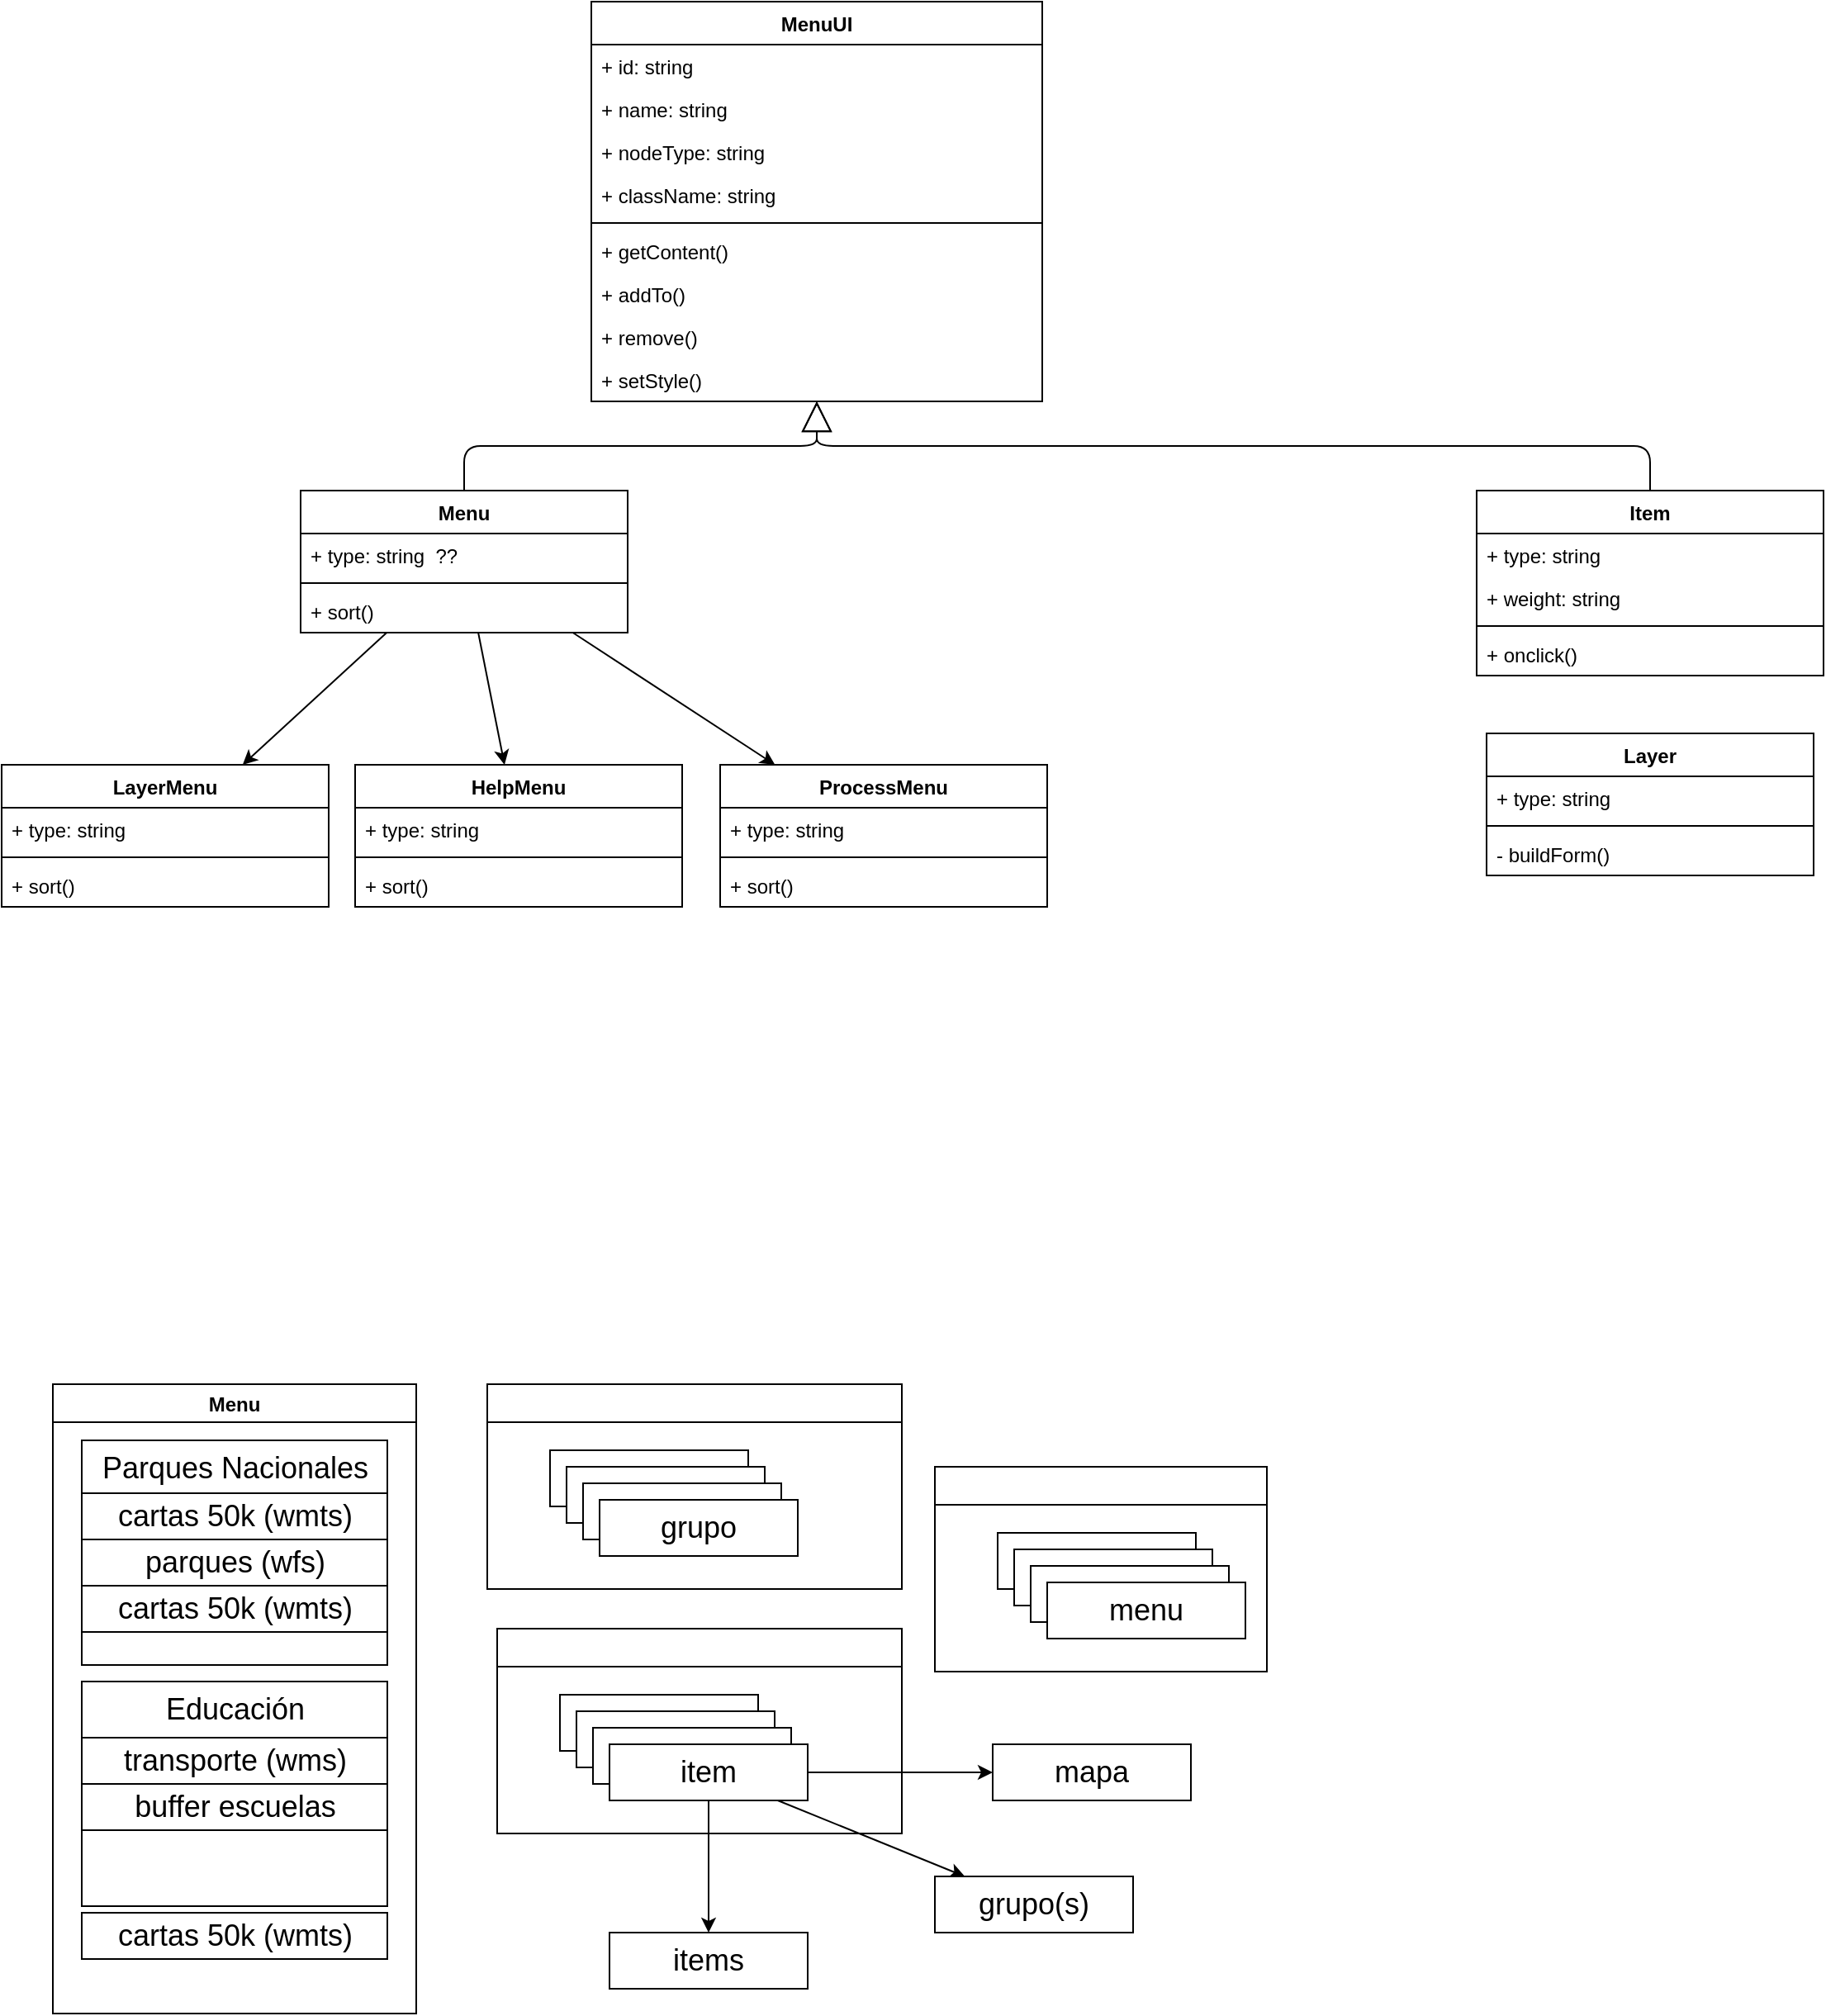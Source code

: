 <mxfile>
    <diagram id="CWb_n4CAjd2z9gFYFfTj" name="Class">
        <mxGraphModel dx="1367" dy="787" grid="0" gridSize="10" guides="1" tooltips="1" connect="1" arrows="1" fold="1" page="1" pageScale="1" pageWidth="1169" pageHeight="827" math="0" shadow="0">
            <root>
                <mxCell id="0"/>
                <mxCell id="1" parent="0"/>
                <mxCell id="zH9yEyfcCZAy-cP3OPAp-57" value="Item" style="swimlane;fontStyle=1;align=center;verticalAlign=top;childLayout=stackLayout;horizontal=1;startSize=26;horizontalStack=0;resizeParent=1;resizeParentMax=0;resizeLast=0;collapsible=1;marginBottom=0;" parent="1" vertex="1">
                    <mxGeometry x="902" y="313" width="210" height="112" as="geometry">
                        <mxRectangle x="655" y="465" width="80" height="26" as="alternateBounds"/>
                    </mxGeometry>
                </mxCell>
                <mxCell id="12" value="+ type: string" style="text;strokeColor=none;fillColor=none;align=left;verticalAlign=top;spacingLeft=4;spacingRight=4;overflow=hidden;rotatable=0;points=[[0,0.5],[1,0.5]];portConstraint=eastwest;" parent="zH9yEyfcCZAy-cP3OPAp-57" vertex="1">
                    <mxGeometry y="26" width="210" height="26" as="geometry"/>
                </mxCell>
                <mxCell id="15" value="+ weight: string" style="text;strokeColor=none;fillColor=none;align=left;verticalAlign=top;spacingLeft=4;spacingRight=4;overflow=hidden;rotatable=0;points=[[0,0.5],[1,0.5]];portConstraint=eastwest;" parent="zH9yEyfcCZAy-cP3OPAp-57" vertex="1">
                    <mxGeometry y="52" width="210" height="26" as="geometry"/>
                </mxCell>
                <mxCell id="zH9yEyfcCZAy-cP3OPAp-59" value="" style="line;strokeWidth=1;fillColor=none;align=left;verticalAlign=middle;spacingTop=-1;spacingLeft=3;spacingRight=3;rotatable=0;labelPosition=right;points=[];portConstraint=eastwest;strokeColor=inherit;" parent="zH9yEyfcCZAy-cP3OPAp-57" vertex="1">
                    <mxGeometry y="78" width="210" height="8" as="geometry"/>
                </mxCell>
                <mxCell id="zH9yEyfcCZAy-cP3OPAp-83" value="+ onclick()" style="text;strokeColor=none;fillColor=none;align=left;verticalAlign=top;spacingLeft=4;spacingRight=4;overflow=hidden;rotatable=0;points=[[0,0.5],[1,0.5]];portConstraint=eastwest;" parent="zH9yEyfcCZAy-cP3OPAp-57" vertex="1">
                    <mxGeometry y="86" width="210" height="26" as="geometry"/>
                </mxCell>
                <mxCell id="31" value="" style="edgeStyle=none;html=1;" parent="1" source="SXHfhw6Z6Lz09nfbXiYT-1" target="22" edge="1">
                    <mxGeometry relative="1" as="geometry">
                        <mxPoint x="25.998" y="463.752" as="targetPoint"/>
                    </mxGeometry>
                </mxCell>
                <mxCell id="32" value="" style="edgeStyle=none;html=1;" parent="1" source="SXHfhw6Z6Lz09nfbXiYT-1" target="26" edge="1">
                    <mxGeometry relative="1" as="geometry"/>
                </mxCell>
                <mxCell id="42" value="" style="edgeStyle=none;html=1;" parent="1" source="SXHfhw6Z6Lz09nfbXiYT-1" target="37" edge="1">
                    <mxGeometry relative="1" as="geometry"/>
                </mxCell>
                <mxCell id="SXHfhw6Z6Lz09nfbXiYT-1" value="Menu" style="swimlane;fontStyle=1;align=center;verticalAlign=top;childLayout=stackLayout;horizontal=1;startSize=26;horizontalStack=0;resizeParent=1;resizeParentMax=0;resizeLast=0;collapsible=1;marginBottom=0;" parent="1" vertex="1">
                    <mxGeometry x="190" y="313" width="198" height="86" as="geometry"/>
                </mxCell>
                <mxCell id="SXHfhw6Z6Lz09nfbXiYT-2" value="+ type: string  ??" style="text;strokeColor=none;fillColor=none;align=left;verticalAlign=top;spacingLeft=4;spacingRight=4;overflow=hidden;rotatable=0;points=[[0,0.5],[1,0.5]];portConstraint=eastwest;" parent="SXHfhw6Z6Lz09nfbXiYT-1" vertex="1">
                    <mxGeometry y="26" width="198" height="26" as="geometry"/>
                </mxCell>
                <mxCell id="SXHfhw6Z6Lz09nfbXiYT-3" value="" style="line;strokeWidth=1;fillColor=none;align=left;verticalAlign=middle;spacingTop=-1;spacingLeft=3;spacingRight=3;rotatable=0;labelPosition=right;points=[];portConstraint=eastwest;strokeColor=inherit;" parent="SXHfhw6Z6Lz09nfbXiYT-1" vertex="1">
                    <mxGeometry y="52" width="198" height="8" as="geometry"/>
                </mxCell>
                <mxCell id="30" value="+ sort()" style="text;strokeColor=none;fillColor=none;align=left;verticalAlign=top;spacingLeft=4;spacingRight=4;overflow=hidden;rotatable=0;points=[[0,0.5],[1,0.5]];portConstraint=eastwest;" parent="SXHfhw6Z6Lz09nfbXiYT-1" vertex="1">
                    <mxGeometry y="60" width="198" height="26" as="geometry"/>
                </mxCell>
                <mxCell id="JLlEWdNOFg77TvU8GrVB-5" value="" style="endArrow=block;endFill=0;html=1;edgeStyle=orthogonalEdgeStyle;align=left;verticalAlign=top;exitX=0.5;exitY=0;exitDx=0;exitDy=0;endSize=16;" parent="1" source="SXHfhw6Z6Lz09nfbXiYT-1" target="zH9yEyfcCZAy-cP3OPAp-73" edge="1">
                    <mxGeometry x="-0.853" y="-20" relative="1" as="geometry">
                        <mxPoint x="388" y="423" as="sourcePoint"/>
                        <mxPoint x="454" y="427" as="targetPoint"/>
                        <mxPoint as="offset"/>
                    </mxGeometry>
                </mxCell>
                <mxCell id="JLlEWdNOFg77TvU8GrVB-10" value="" style="endArrow=block;endFill=0;html=1;edgeStyle=orthogonalEdgeStyle;align=left;verticalAlign=top;exitX=0.5;exitY=0;exitDx=0;exitDy=0;endSize=16;" parent="1" source="zH9yEyfcCZAy-cP3OPAp-57" target="zH9yEyfcCZAy-cP3OPAp-73" edge="1">
                    <mxGeometry x="-0.83" relative="1" as="geometry">
                        <mxPoint x="644" y="441" as="sourcePoint"/>
                        <mxPoint x="804" y="441" as="targetPoint"/>
                        <mxPoint as="offset"/>
                    </mxGeometry>
                </mxCell>
                <mxCell id="zH9yEyfcCZAy-cP3OPAp-73" value="MenuUI" style="swimlane;fontStyle=1;align=center;verticalAlign=top;childLayout=stackLayout;horizontal=1;startSize=26;horizontalStack=0;resizeParent=1;resizeParentMax=0;resizeLast=0;collapsible=1;marginBottom=0;shadow=0;" parent="1" vertex="1">
                    <mxGeometry x="366" y="17" width="273" height="242" as="geometry"/>
                </mxCell>
                <mxCell id="GDd7rEjxKUPIOiGlK0JA-3" value="+ id: string" style="text;strokeColor=none;fillColor=none;align=left;verticalAlign=top;spacingLeft=4;spacingRight=4;overflow=hidden;rotatable=0;points=[[0,0.5],[1,0.5]];portConstraint=eastwest;" parent="zH9yEyfcCZAy-cP3OPAp-73" vertex="1">
                    <mxGeometry y="26" width="273" height="26" as="geometry"/>
                </mxCell>
                <mxCell id="GDd7rEjxKUPIOiGlK0JA-2" value="+ name: string" style="text;strokeColor=none;fillColor=none;align=left;verticalAlign=top;spacingLeft=4;spacingRight=4;overflow=hidden;rotatable=0;points=[[0,0.5],[1,0.5]];portConstraint=eastwest;" parent="zH9yEyfcCZAy-cP3OPAp-73" vertex="1">
                    <mxGeometry y="52" width="273" height="26" as="geometry"/>
                </mxCell>
                <mxCell id="wN1pKUqFxLURX6OhlAxr-1" value="+ nodeType: string" style="text;strokeColor=none;fillColor=none;align=left;verticalAlign=top;spacingLeft=4;spacingRight=4;overflow=hidden;rotatable=0;points=[[0,0.5],[1,0.5]];portConstraint=eastwest;" parent="zH9yEyfcCZAy-cP3OPAp-73" vertex="1">
                    <mxGeometry y="78" width="273" height="26" as="geometry"/>
                </mxCell>
                <mxCell id="44" value="+ className: string" style="text;strokeColor=none;fillColor=none;align=left;verticalAlign=top;spacingLeft=4;spacingRight=4;overflow=hidden;rotatable=0;points=[[0,0.5],[1,0.5]];portConstraint=eastwest;" parent="zH9yEyfcCZAy-cP3OPAp-73" vertex="1">
                    <mxGeometry y="104" width="273" height="26" as="geometry"/>
                </mxCell>
                <mxCell id="zH9yEyfcCZAy-cP3OPAp-75" value="" style="line;strokeWidth=1;fillColor=none;align=left;verticalAlign=middle;spacingTop=-1;spacingLeft=3;spacingRight=3;rotatable=0;labelPosition=right;points=[];portConstraint=eastwest;strokeColor=inherit;" parent="zH9yEyfcCZAy-cP3OPAp-73" vertex="1">
                    <mxGeometry y="130" width="273" height="8" as="geometry"/>
                </mxCell>
                <mxCell id="43" value="+ getContent()" style="text;strokeColor=none;fillColor=none;align=left;verticalAlign=top;spacingLeft=4;spacingRight=4;overflow=hidden;rotatable=0;points=[[0,0.5],[1,0.5]];portConstraint=eastwest;" parent="zH9yEyfcCZAy-cP3OPAp-73" vertex="1">
                    <mxGeometry y="138" width="273" height="26" as="geometry"/>
                </mxCell>
                <mxCell id="GuAcYDnVSEdRQ6eYFPWp-65" value="+ addTo()" style="text;strokeColor=none;fillColor=none;align=left;verticalAlign=top;spacingLeft=4;spacingRight=4;overflow=hidden;rotatable=0;points=[[0,0.5],[1,0.5]];portConstraint=eastwest;" parent="zH9yEyfcCZAy-cP3OPAp-73" vertex="1">
                    <mxGeometry y="164" width="273" height="26" as="geometry"/>
                </mxCell>
                <mxCell id="GuAcYDnVSEdRQ6eYFPWp-66" value="+ remove()" style="text;strokeColor=none;fillColor=none;align=left;verticalAlign=top;spacingLeft=4;spacingRight=4;overflow=hidden;rotatable=0;points=[[0,0.5],[1,0.5]];portConstraint=eastwest;" parent="zH9yEyfcCZAy-cP3OPAp-73" vertex="1">
                    <mxGeometry y="190" width="273" height="26" as="geometry"/>
                </mxCell>
                <mxCell id="zH9yEyfcCZAy-cP3OPAp-80" value="+ setStyle()" style="text;strokeColor=none;fillColor=none;align=left;verticalAlign=top;spacingLeft=4;spacingRight=4;overflow=hidden;rotatable=0;points=[[0,0.5],[1,0.5]];portConstraint=eastwest;" parent="zH9yEyfcCZAy-cP3OPAp-73" vertex="1">
                    <mxGeometry y="216" width="273" height="26" as="geometry"/>
                </mxCell>
                <mxCell id="GuAcYDnVSEdRQ6eYFPWp-32" value="Menu" style="swimlane;" parent="1" vertex="1">
                    <mxGeometry x="40" y="854" width="220" height="381" as="geometry"/>
                </mxCell>
                <mxCell id="GuAcYDnVSEdRQ6eYFPWp-33" value="" style="edgeStyle=none;html=1;" parent="GuAcYDnVSEdRQ6eYFPWp-32" edge="1">
                    <mxGeometry relative="1" as="geometry">
                        <mxPoint x="100" y="71" as="sourcePoint"/>
                    </mxGeometry>
                </mxCell>
                <mxCell id="GuAcYDnVSEdRQ6eYFPWp-34" value="Parques Nacionales" style="rounded=0;whiteSpace=wrap;html=1;fontSize=18;verticalAlign=top;" parent="GuAcYDnVSEdRQ6eYFPWp-32" vertex="1">
                    <mxGeometry x="17.5" y="34" width="185" height="136" as="geometry"/>
                </mxCell>
                <mxCell id="GuAcYDnVSEdRQ6eYFPWp-35" value="parques (wfs)" style="rounded=0;whiteSpace=wrap;html=1;fontSize=18;" parent="GuAcYDnVSEdRQ6eYFPWp-32" vertex="1">
                    <mxGeometry x="17.5" y="94" width="185" height="28" as="geometry"/>
                </mxCell>
                <mxCell id="GuAcYDnVSEdRQ6eYFPWp-36" value="Educación" style="rounded=0;whiteSpace=wrap;html=1;fontSize=18;verticalAlign=top;" parent="GuAcYDnVSEdRQ6eYFPWp-32" vertex="1">
                    <mxGeometry x="17.5" y="180" width="185" height="136" as="geometry"/>
                </mxCell>
                <mxCell id="GuAcYDnVSEdRQ6eYFPWp-37" value="cartas 50k (wmts)" style="rounded=0;whiteSpace=wrap;html=1;fontSize=18;" parent="GuAcYDnVSEdRQ6eYFPWp-32" vertex="1">
                    <mxGeometry x="17.5" y="66" width="185" height="28" as="geometry"/>
                </mxCell>
                <mxCell id="GuAcYDnVSEdRQ6eYFPWp-38" value="transporte (wms)" style="rounded=0;whiteSpace=wrap;html=1;fontSize=18;" parent="GuAcYDnVSEdRQ6eYFPWp-32" vertex="1">
                    <mxGeometry x="17.5" y="214" width="185" height="28" as="geometry"/>
                </mxCell>
                <mxCell id="GuAcYDnVSEdRQ6eYFPWp-39" value="buffer escuelas" style="rounded=0;whiteSpace=wrap;html=1;fontSize=18;" parent="GuAcYDnVSEdRQ6eYFPWp-32" vertex="1">
                    <mxGeometry x="17.5" y="242" width="185" height="28" as="geometry"/>
                </mxCell>
                <mxCell id="GuAcYDnVSEdRQ6eYFPWp-40" value="cartas 50k (wmts)" style="rounded=0;whiteSpace=wrap;html=1;fontSize=18;" parent="GuAcYDnVSEdRQ6eYFPWp-32" vertex="1">
                    <mxGeometry x="17.5" y="122" width="185" height="28" as="geometry"/>
                </mxCell>
                <mxCell id="GuAcYDnVSEdRQ6eYFPWp-41" value="cartas 50k (wmts)" style="rounded=0;whiteSpace=wrap;html=1;fontSize=18;" parent="GuAcYDnVSEdRQ6eYFPWp-32" vertex="1">
                    <mxGeometry x="17.5" y="320" width="185" height="28" as="geometry"/>
                </mxCell>
                <mxCell id="GuAcYDnVSEdRQ6eYFPWp-42" value="" style="swimlane;fontSize=18;" parent="1" vertex="1">
                    <mxGeometry x="303" y="854" width="251" height="124" as="geometry"/>
                </mxCell>
                <mxCell id="GuAcYDnVSEdRQ6eYFPWp-43" value="grupo" style="rounded=0;whiteSpace=wrap;html=1;fontSize=18;" parent="GuAcYDnVSEdRQ6eYFPWp-42" vertex="1">
                    <mxGeometry x="38" y="40" width="120" height="34" as="geometry"/>
                </mxCell>
                <mxCell id="GuAcYDnVSEdRQ6eYFPWp-44" value="grupo" style="rounded=0;whiteSpace=wrap;html=1;fontSize=18;" parent="1" vertex="1">
                    <mxGeometry x="351" y="904" width="120" height="34" as="geometry"/>
                </mxCell>
                <mxCell id="GuAcYDnVSEdRQ6eYFPWp-45" value="grupo" style="rounded=0;whiteSpace=wrap;html=1;fontSize=18;" parent="1" vertex="1">
                    <mxGeometry x="361" y="914" width="120" height="34" as="geometry"/>
                </mxCell>
                <mxCell id="GuAcYDnVSEdRQ6eYFPWp-46" value="grupo" style="rounded=0;whiteSpace=wrap;html=1;fontSize=18;" parent="1" vertex="1">
                    <mxGeometry x="371" y="924" width="120" height="34" as="geometry"/>
                </mxCell>
                <mxCell id="GuAcYDnVSEdRQ6eYFPWp-47" value="" style="swimlane;fontSize=18;" parent="1" vertex="1">
                    <mxGeometry x="309" y="1002" width="245" height="124" as="geometry"/>
                </mxCell>
                <mxCell id="GuAcYDnVSEdRQ6eYFPWp-48" value="grupo" style="rounded=0;whiteSpace=wrap;html=1;fontSize=18;" parent="GuAcYDnVSEdRQ6eYFPWp-47" vertex="1">
                    <mxGeometry x="38" y="40" width="120" height="34" as="geometry"/>
                </mxCell>
                <mxCell id="GuAcYDnVSEdRQ6eYFPWp-49" value="grupo" style="rounded=0;whiteSpace=wrap;html=1;fontSize=18;" parent="1" vertex="1">
                    <mxGeometry x="357" y="1052" width="120" height="34" as="geometry"/>
                </mxCell>
                <mxCell id="GuAcYDnVSEdRQ6eYFPWp-50" value="grupo" style="rounded=0;whiteSpace=wrap;html=1;fontSize=18;" parent="1" vertex="1">
                    <mxGeometry x="367" y="1062" width="120" height="34" as="geometry"/>
                </mxCell>
                <mxCell id="GuAcYDnVSEdRQ6eYFPWp-51" value="" style="edgeStyle=none;html=1;fontSize=18;" parent="1" source="GuAcYDnVSEdRQ6eYFPWp-54" target="GuAcYDnVSEdRQ6eYFPWp-60" edge="1">
                    <mxGeometry relative="1" as="geometry"/>
                </mxCell>
                <mxCell id="GuAcYDnVSEdRQ6eYFPWp-52" value="" style="edgeStyle=none;html=1;fontSize=18;" parent="1" source="GuAcYDnVSEdRQ6eYFPWp-54" target="GuAcYDnVSEdRQ6eYFPWp-61" edge="1">
                    <mxGeometry relative="1" as="geometry"/>
                </mxCell>
                <mxCell id="GuAcYDnVSEdRQ6eYFPWp-53" value="" style="edgeStyle=none;html=1;fontSize=18;" parent="1" source="GuAcYDnVSEdRQ6eYFPWp-54" target="GuAcYDnVSEdRQ6eYFPWp-62" edge="1">
                    <mxGeometry relative="1" as="geometry"/>
                </mxCell>
                <mxCell id="GuAcYDnVSEdRQ6eYFPWp-54" value="item" style="rounded=0;whiteSpace=wrap;html=1;fontSize=18;" parent="1" vertex="1">
                    <mxGeometry x="377" y="1072" width="120" height="34" as="geometry"/>
                </mxCell>
                <mxCell id="GuAcYDnVSEdRQ6eYFPWp-55" value="" style="swimlane;fontSize=18;" parent="1" vertex="1">
                    <mxGeometry x="574" y="904" width="201" height="124" as="geometry"/>
                </mxCell>
                <mxCell id="GuAcYDnVSEdRQ6eYFPWp-56" value="grupo" style="rounded=0;whiteSpace=wrap;html=1;fontSize=18;" parent="GuAcYDnVSEdRQ6eYFPWp-55" vertex="1">
                    <mxGeometry x="38" y="40" width="120" height="34" as="geometry"/>
                </mxCell>
                <mxCell id="GuAcYDnVSEdRQ6eYFPWp-57" value="grupo" style="rounded=0;whiteSpace=wrap;html=1;fontSize=18;" parent="1" vertex="1">
                    <mxGeometry x="622" y="954" width="120" height="34" as="geometry"/>
                </mxCell>
                <mxCell id="GuAcYDnVSEdRQ6eYFPWp-58" value="grupo" style="rounded=0;whiteSpace=wrap;html=1;fontSize=18;" parent="1" vertex="1">
                    <mxGeometry x="632" y="964" width="120" height="34" as="geometry"/>
                </mxCell>
                <mxCell id="GuAcYDnVSEdRQ6eYFPWp-59" value="menu" style="rounded=0;whiteSpace=wrap;html=1;fontSize=18;" parent="1" vertex="1">
                    <mxGeometry x="642" y="974" width="120" height="34" as="geometry"/>
                </mxCell>
                <mxCell id="GuAcYDnVSEdRQ6eYFPWp-60" value="items" style="rounded=0;whiteSpace=wrap;html=1;fontSize=18;" parent="1" vertex="1">
                    <mxGeometry x="377" y="1186" width="120" height="34" as="geometry"/>
                </mxCell>
                <mxCell id="GuAcYDnVSEdRQ6eYFPWp-61" value="mapa" style="rounded=0;whiteSpace=wrap;html=1;fontSize=18;" parent="1" vertex="1">
                    <mxGeometry x="609" y="1072" width="120" height="34" as="geometry"/>
                </mxCell>
                <mxCell id="GuAcYDnVSEdRQ6eYFPWp-62" value="grupo(s)" style="rounded=0;whiteSpace=wrap;html=1;fontSize=18;" parent="1" vertex="1">
                    <mxGeometry x="574" y="1152" width="120" height="34" as="geometry"/>
                </mxCell>
                <mxCell id="18" value="Layer" style="swimlane;fontStyle=1;align=center;verticalAlign=top;childLayout=stackLayout;horizontal=1;startSize=26;horizontalStack=0;resizeParent=1;resizeParentMax=0;resizeLast=0;collapsible=1;marginBottom=0;" parent="1" vertex="1">
                    <mxGeometry x="908" y="460" width="198" height="86" as="geometry"/>
                </mxCell>
                <mxCell id="19" value="+ type: string" style="text;strokeColor=none;fillColor=none;align=left;verticalAlign=top;spacingLeft=4;spacingRight=4;overflow=hidden;rotatable=0;points=[[0,0.5],[1,0.5]];portConstraint=eastwest;" parent="18" vertex="1">
                    <mxGeometry y="26" width="198" height="26" as="geometry"/>
                </mxCell>
                <mxCell id="20" value="" style="line;strokeWidth=1;fillColor=none;align=left;verticalAlign=middle;spacingTop=-1;spacingLeft=3;spacingRight=3;rotatable=0;labelPosition=right;points=[];portConstraint=eastwest;strokeColor=inherit;" parent="18" vertex="1">
                    <mxGeometry y="52" width="198" height="8" as="geometry"/>
                </mxCell>
                <mxCell id="21" value="- buildForm()" style="text;strokeColor=none;fillColor=none;align=left;verticalAlign=top;spacingLeft=4;spacingRight=4;overflow=hidden;rotatable=0;points=[[0,0.5],[1,0.5]];portConstraint=eastwest;" parent="18" vertex="1">
                    <mxGeometry y="60" width="198" height="26" as="geometry"/>
                </mxCell>
                <mxCell id="22" value="LayerMenu" style="swimlane;fontStyle=1;align=center;verticalAlign=top;childLayout=stackLayout;horizontal=1;startSize=26;horizontalStack=0;resizeParent=1;resizeParentMax=0;resizeLast=0;collapsible=1;marginBottom=0;" parent="1" vertex="1">
                    <mxGeometry x="9" y="479" width="198" height="86" as="geometry"/>
                </mxCell>
                <mxCell id="23" value="+ type: string" style="text;strokeColor=none;fillColor=none;align=left;verticalAlign=top;spacingLeft=4;spacingRight=4;overflow=hidden;rotatable=0;points=[[0,0.5],[1,0.5]];portConstraint=eastwest;" parent="22" vertex="1">
                    <mxGeometry y="26" width="198" height="26" as="geometry"/>
                </mxCell>
                <mxCell id="24" value="" style="line;strokeWidth=1;fillColor=none;align=left;verticalAlign=middle;spacingTop=-1;spacingLeft=3;spacingRight=3;rotatable=0;labelPosition=right;points=[];portConstraint=eastwest;strokeColor=inherit;" parent="22" vertex="1">
                    <mxGeometry y="52" width="198" height="8" as="geometry"/>
                </mxCell>
                <mxCell id="33" value="+ sort()" style="text;strokeColor=none;fillColor=none;align=left;verticalAlign=top;spacingLeft=4;spacingRight=4;overflow=hidden;rotatable=0;points=[[0,0.5],[1,0.5]];portConstraint=eastwest;" parent="22" vertex="1">
                    <mxGeometry y="60" width="198" height="26" as="geometry"/>
                </mxCell>
                <mxCell id="26" value="HelpMenu" style="swimlane;fontStyle=1;align=center;verticalAlign=top;childLayout=stackLayout;horizontal=1;startSize=26;horizontalStack=0;resizeParent=1;resizeParentMax=0;resizeLast=0;collapsible=1;marginBottom=0;" parent="1" vertex="1">
                    <mxGeometry x="223" y="479" width="198" height="86" as="geometry"/>
                </mxCell>
                <mxCell id="27" value="+ type: string" style="text;strokeColor=none;fillColor=none;align=left;verticalAlign=top;spacingLeft=4;spacingRight=4;overflow=hidden;rotatable=0;points=[[0,0.5],[1,0.5]];portConstraint=eastwest;" parent="26" vertex="1">
                    <mxGeometry y="26" width="198" height="26" as="geometry"/>
                </mxCell>
                <mxCell id="28" value="" style="line;strokeWidth=1;fillColor=none;align=left;verticalAlign=middle;spacingTop=-1;spacingLeft=3;spacingRight=3;rotatable=0;labelPosition=right;points=[];portConstraint=eastwest;strokeColor=inherit;" parent="26" vertex="1">
                    <mxGeometry y="52" width="198" height="8" as="geometry"/>
                </mxCell>
                <mxCell id="35" value="+ sort()" style="text;strokeColor=none;fillColor=none;align=left;verticalAlign=top;spacingLeft=4;spacingRight=4;overflow=hidden;rotatable=0;points=[[0,0.5],[1,0.5]];portConstraint=eastwest;" parent="26" vertex="1">
                    <mxGeometry y="60" width="198" height="26" as="geometry"/>
                </mxCell>
                <mxCell id="37" value="ProcessMenu" style="swimlane;fontStyle=1;align=center;verticalAlign=top;childLayout=stackLayout;horizontal=1;startSize=26;horizontalStack=0;resizeParent=1;resizeParentMax=0;resizeLast=0;collapsible=1;marginBottom=0;" parent="1" vertex="1">
                    <mxGeometry x="444" y="479" width="198" height="86" as="geometry"/>
                </mxCell>
                <mxCell id="38" value="+ type: string" style="text;strokeColor=none;fillColor=none;align=left;verticalAlign=top;spacingLeft=4;spacingRight=4;overflow=hidden;rotatable=0;points=[[0,0.5],[1,0.5]];portConstraint=eastwest;" parent="37" vertex="1">
                    <mxGeometry y="26" width="198" height="26" as="geometry"/>
                </mxCell>
                <mxCell id="39" value="" style="line;strokeWidth=1;fillColor=none;align=left;verticalAlign=middle;spacingTop=-1;spacingLeft=3;spacingRight=3;rotatable=0;labelPosition=right;points=[];portConstraint=eastwest;strokeColor=inherit;" parent="37" vertex="1">
                    <mxGeometry y="52" width="198" height="8" as="geometry"/>
                </mxCell>
                <mxCell id="41" value="+ sort()" style="text;strokeColor=none;fillColor=none;align=left;verticalAlign=top;spacingLeft=4;spacingRight=4;overflow=hidden;rotatable=0;points=[[0,0.5],[1,0.5]];portConstraint=eastwest;" parent="37" vertex="1">
                    <mxGeometry y="60" width="198" height="26" as="geometry"/>
                </mxCell>
            </root>
        </mxGraphModel>
    </diagram>
    <diagram name="newMenu" id="8wBzWlpu2rMvFA-HDnfL">
        <mxGraphModel dx="1367" dy="787" grid="0" gridSize="10" guides="1" tooltips="1" connect="1" arrows="1" fold="1" page="1" pageScale="1" pageWidth="1169" pageHeight="827" math="0" shadow="0">
            <root>
                <mxCell id="F6urXVBgQZj6xSzh7uNJ-0"/>
                <mxCell id="F6urXVBgQZj6xSzh7uNJ-1" parent="F6urXVBgQZj6xSzh7uNJ-0"/>
                <mxCell id="F6urXVBgQZj6xSzh7uNJ-18" value="Element" style="swimlane;fontStyle=1;align=center;verticalAlign=top;childLayout=stackLayout;horizontal=1;startSize=26;horizontalStack=0;resizeParent=1;resizeParentMax=0;resizeLast=0;collapsible=1;marginBottom=0;shadow=0;" vertex="1" parent="F6urXVBgQZj6xSzh7uNJ-1">
                    <mxGeometry x="24" y="13" width="300" height="191" as="geometry"/>
                </mxCell>
                <mxCell id="F6urXVBgQZj6xSzh7uNJ-19" value="+ id: string" style="text;strokeColor=none;fillColor=none;align=left;verticalAlign=top;spacingLeft=4;spacingRight=4;overflow=hidden;rotatable=0;points=[[0,0.5],[1,0.5]];portConstraint=eastwest;" vertex="1" parent="F6urXVBgQZj6xSzh7uNJ-18">
                    <mxGeometry y="26" width="300" height="26" as="geometry"/>
                </mxCell>
                <mxCell id="F6urXVBgQZj6xSzh7uNJ-20" value="+ name: string" style="text;strokeColor=none;fillColor=none;align=left;verticalAlign=top;spacingLeft=4;spacingRight=4;overflow=hidden;rotatable=0;points=[[0,0.5],[1,0.5]];portConstraint=eastwest;" vertex="1" parent="F6urXVBgQZj6xSzh7uNJ-18">
                    <mxGeometry y="52" width="300" height="26" as="geometry"/>
                </mxCell>
                <mxCell id="F6urXVBgQZj6xSzh7uNJ-21" value="+ type: string" style="text;strokeColor=none;fillColor=none;align=left;verticalAlign=top;spacingLeft=4;spacingRight=4;overflow=hidden;rotatable=0;points=[[0,0.5],[1,0.5]];portConstraint=eastwest;" vertex="1" parent="F6urXVBgQZj6xSzh7uNJ-18">
                    <mxGeometry y="78" width="300" height="26" as="geometry"/>
                </mxCell>
                <mxCell id="F6urXVBgQZj6xSzh7uNJ-22" value="" style="line;strokeWidth=1;fillColor=none;align=left;verticalAlign=middle;spacingTop=-1;spacingLeft=3;spacingRight=3;rotatable=0;labelPosition=right;points=[];portConstraint=eastwest;strokeColor=inherit;" vertex="1" parent="F6urXVBgQZj6xSzh7uNJ-18">
                    <mxGeometry y="104" width="300" height="8" as="geometry"/>
                </mxCell>
                <mxCell id="F6urXVBgQZj6xSzh7uNJ-23" value="+ addTo()" style="text;strokeColor=none;fillColor=none;align=left;verticalAlign=top;spacingLeft=4;spacingRight=4;overflow=hidden;rotatable=0;points=[[0,0.5],[1,0.5]];portConstraint=eastwest;" vertex="1" parent="F6urXVBgQZj6xSzh7uNJ-18">
                    <mxGeometry y="112" width="300" height="26" as="geometry"/>
                </mxCell>
                <mxCell id="F6urXVBgQZj6xSzh7uNJ-24" value="+ remove()" style="text;strokeColor=none;fillColor=none;align=left;verticalAlign=top;spacingLeft=4;spacingRight=4;overflow=hidden;rotatable=0;points=[[0,0.5],[1,0.5]];portConstraint=eastwest;" vertex="1" parent="F6urXVBgQZj6xSzh7uNJ-18">
                    <mxGeometry y="138" width="300" height="26" as="geometry"/>
                </mxCell>
                <mxCell id="m8x4IANRLHTWrWJy82Jp-11" value="+ setStyle()" style="text;strokeColor=none;fillColor=none;align=left;verticalAlign=top;spacingLeft=4;spacingRight=4;overflow=hidden;rotatable=0;points=[[0,0.5],[1,0.5]];portConstraint=eastwest;" vertex="1" parent="F6urXVBgQZj6xSzh7uNJ-18">
                    <mxGeometry y="164" width="300" height="27" as="geometry"/>
                </mxCell>
                <mxCell id="F6urXVBgQZj6xSzh7uNJ-27" value="Menu" style="swimlane;" vertex="1" parent="F6urXVBgQZj6xSzh7uNJ-1">
                    <mxGeometry x="40" y="854" width="220" height="381" as="geometry"/>
                </mxCell>
                <mxCell id="F6urXVBgQZj6xSzh7uNJ-28" value="" style="edgeStyle=none;html=1;" edge="1" parent="F6urXVBgQZj6xSzh7uNJ-27">
                    <mxGeometry relative="1" as="geometry">
                        <mxPoint x="100" y="71" as="sourcePoint"/>
                    </mxGeometry>
                </mxCell>
                <mxCell id="F6urXVBgQZj6xSzh7uNJ-29" value="Parques Nacionales" style="rounded=0;whiteSpace=wrap;html=1;fontSize=18;verticalAlign=top;" vertex="1" parent="F6urXVBgQZj6xSzh7uNJ-27">
                    <mxGeometry x="17.5" y="34" width="185" height="136" as="geometry"/>
                </mxCell>
                <mxCell id="F6urXVBgQZj6xSzh7uNJ-30" value="parques (wfs)" style="rounded=0;whiteSpace=wrap;html=1;fontSize=18;" vertex="1" parent="F6urXVBgQZj6xSzh7uNJ-27">
                    <mxGeometry x="17.5" y="94" width="185" height="28" as="geometry"/>
                </mxCell>
                <mxCell id="F6urXVBgQZj6xSzh7uNJ-31" value="Educación" style="rounded=0;whiteSpace=wrap;html=1;fontSize=18;verticalAlign=top;" vertex="1" parent="F6urXVBgQZj6xSzh7uNJ-27">
                    <mxGeometry x="17.5" y="180" width="185" height="136" as="geometry"/>
                </mxCell>
                <mxCell id="F6urXVBgQZj6xSzh7uNJ-32" value="cartas 50k (wmts)" style="rounded=0;whiteSpace=wrap;html=1;fontSize=18;" vertex="1" parent="F6urXVBgQZj6xSzh7uNJ-27">
                    <mxGeometry x="17.5" y="66" width="185" height="28" as="geometry"/>
                </mxCell>
                <mxCell id="F6urXVBgQZj6xSzh7uNJ-33" value="transporte (wms)" style="rounded=0;whiteSpace=wrap;html=1;fontSize=18;" vertex="1" parent="F6urXVBgQZj6xSzh7uNJ-27">
                    <mxGeometry x="17.5" y="214" width="185" height="28" as="geometry"/>
                </mxCell>
                <mxCell id="F6urXVBgQZj6xSzh7uNJ-34" value="buffer escuelas" style="rounded=0;whiteSpace=wrap;html=1;fontSize=18;" vertex="1" parent="F6urXVBgQZj6xSzh7uNJ-27">
                    <mxGeometry x="17.5" y="242" width="185" height="28" as="geometry"/>
                </mxCell>
                <mxCell id="F6urXVBgQZj6xSzh7uNJ-35" value="cartas 50k (wmts)" style="rounded=0;whiteSpace=wrap;html=1;fontSize=18;" vertex="1" parent="F6urXVBgQZj6xSzh7uNJ-27">
                    <mxGeometry x="17.5" y="122" width="185" height="28" as="geometry"/>
                </mxCell>
                <mxCell id="F6urXVBgQZj6xSzh7uNJ-36" value="cartas 50k (wmts)" style="rounded=0;whiteSpace=wrap;html=1;fontSize=18;" vertex="1" parent="F6urXVBgQZj6xSzh7uNJ-27">
                    <mxGeometry x="17.5" y="320" width="185" height="28" as="geometry"/>
                </mxCell>
                <mxCell id="F6urXVBgQZj6xSzh7uNJ-37" value="" style="swimlane;fontSize=18;" vertex="1" parent="F6urXVBgQZj6xSzh7uNJ-1">
                    <mxGeometry x="303" y="854" width="251" height="124" as="geometry"/>
                </mxCell>
                <mxCell id="F6urXVBgQZj6xSzh7uNJ-38" value="grupo" style="rounded=0;whiteSpace=wrap;html=1;fontSize=18;" vertex="1" parent="F6urXVBgQZj6xSzh7uNJ-37">
                    <mxGeometry x="38" y="40" width="120" height="34" as="geometry"/>
                </mxCell>
                <mxCell id="F6urXVBgQZj6xSzh7uNJ-39" value="grupo" style="rounded=0;whiteSpace=wrap;html=1;fontSize=18;" vertex="1" parent="F6urXVBgQZj6xSzh7uNJ-1">
                    <mxGeometry x="351" y="904" width="120" height="34" as="geometry"/>
                </mxCell>
                <mxCell id="F6urXVBgQZj6xSzh7uNJ-40" value="grupo" style="rounded=0;whiteSpace=wrap;html=1;fontSize=18;" vertex="1" parent="F6urXVBgQZj6xSzh7uNJ-1">
                    <mxGeometry x="361" y="914" width="120" height="34" as="geometry"/>
                </mxCell>
                <mxCell id="F6urXVBgQZj6xSzh7uNJ-41" value="grupo" style="rounded=0;whiteSpace=wrap;html=1;fontSize=18;" vertex="1" parent="F6urXVBgQZj6xSzh7uNJ-1">
                    <mxGeometry x="371" y="924" width="120" height="34" as="geometry"/>
                </mxCell>
                <mxCell id="F6urXVBgQZj6xSzh7uNJ-42" value="" style="swimlane;fontSize=18;" vertex="1" parent="F6urXVBgQZj6xSzh7uNJ-1">
                    <mxGeometry x="309" y="1002" width="245" height="124" as="geometry"/>
                </mxCell>
                <mxCell id="F6urXVBgQZj6xSzh7uNJ-43" value="grupo" style="rounded=0;whiteSpace=wrap;html=1;fontSize=18;" vertex="1" parent="F6urXVBgQZj6xSzh7uNJ-42">
                    <mxGeometry x="38" y="40" width="120" height="34" as="geometry"/>
                </mxCell>
                <mxCell id="F6urXVBgQZj6xSzh7uNJ-44" value="grupo" style="rounded=0;whiteSpace=wrap;html=1;fontSize=18;" vertex="1" parent="F6urXVBgQZj6xSzh7uNJ-1">
                    <mxGeometry x="357" y="1052" width="120" height="34" as="geometry"/>
                </mxCell>
                <mxCell id="F6urXVBgQZj6xSzh7uNJ-45" value="grupo" style="rounded=0;whiteSpace=wrap;html=1;fontSize=18;" vertex="1" parent="F6urXVBgQZj6xSzh7uNJ-1">
                    <mxGeometry x="367" y="1062" width="120" height="34" as="geometry"/>
                </mxCell>
                <mxCell id="F6urXVBgQZj6xSzh7uNJ-46" value="" style="edgeStyle=none;html=1;fontSize=18;" edge="1" parent="F6urXVBgQZj6xSzh7uNJ-1" source="F6urXVBgQZj6xSzh7uNJ-49" target="F6urXVBgQZj6xSzh7uNJ-55">
                    <mxGeometry relative="1" as="geometry"/>
                </mxCell>
                <mxCell id="F6urXVBgQZj6xSzh7uNJ-47" value="" style="edgeStyle=none;html=1;fontSize=18;" edge="1" parent="F6urXVBgQZj6xSzh7uNJ-1" source="F6urXVBgQZj6xSzh7uNJ-49" target="F6urXVBgQZj6xSzh7uNJ-56">
                    <mxGeometry relative="1" as="geometry"/>
                </mxCell>
                <mxCell id="F6urXVBgQZj6xSzh7uNJ-48" value="" style="edgeStyle=none;html=1;fontSize=18;" edge="1" parent="F6urXVBgQZj6xSzh7uNJ-1" source="F6urXVBgQZj6xSzh7uNJ-49" target="F6urXVBgQZj6xSzh7uNJ-57">
                    <mxGeometry relative="1" as="geometry"/>
                </mxCell>
                <mxCell id="F6urXVBgQZj6xSzh7uNJ-49" value="item" style="rounded=0;whiteSpace=wrap;html=1;fontSize=18;" vertex="1" parent="F6urXVBgQZj6xSzh7uNJ-1">
                    <mxGeometry x="377" y="1072" width="120" height="34" as="geometry"/>
                </mxCell>
                <mxCell id="F6urXVBgQZj6xSzh7uNJ-50" value="" style="swimlane;fontSize=18;" vertex="1" parent="F6urXVBgQZj6xSzh7uNJ-1">
                    <mxGeometry x="574" y="904" width="201" height="124" as="geometry"/>
                </mxCell>
                <mxCell id="F6urXVBgQZj6xSzh7uNJ-51" value="grupo" style="rounded=0;whiteSpace=wrap;html=1;fontSize=18;" vertex="1" parent="F6urXVBgQZj6xSzh7uNJ-50">
                    <mxGeometry x="38" y="40" width="120" height="34" as="geometry"/>
                </mxCell>
                <mxCell id="F6urXVBgQZj6xSzh7uNJ-52" value="grupo" style="rounded=0;whiteSpace=wrap;html=1;fontSize=18;" vertex="1" parent="F6urXVBgQZj6xSzh7uNJ-1">
                    <mxGeometry x="622" y="954" width="120" height="34" as="geometry"/>
                </mxCell>
                <mxCell id="F6urXVBgQZj6xSzh7uNJ-53" value="grupo" style="rounded=0;whiteSpace=wrap;html=1;fontSize=18;" vertex="1" parent="F6urXVBgQZj6xSzh7uNJ-1">
                    <mxGeometry x="632" y="964" width="120" height="34" as="geometry"/>
                </mxCell>
                <mxCell id="F6urXVBgQZj6xSzh7uNJ-54" value="menu" style="rounded=0;whiteSpace=wrap;html=1;fontSize=18;" vertex="1" parent="F6urXVBgQZj6xSzh7uNJ-1">
                    <mxGeometry x="642" y="974" width="120" height="34" as="geometry"/>
                </mxCell>
                <mxCell id="F6urXVBgQZj6xSzh7uNJ-55" value="items" style="rounded=0;whiteSpace=wrap;html=1;fontSize=18;" vertex="1" parent="F6urXVBgQZj6xSzh7uNJ-1">
                    <mxGeometry x="377" y="1186" width="120" height="34" as="geometry"/>
                </mxCell>
                <mxCell id="F6urXVBgQZj6xSzh7uNJ-56" value="mapa" style="rounded=0;whiteSpace=wrap;html=1;fontSize=18;" vertex="1" parent="F6urXVBgQZj6xSzh7uNJ-1">
                    <mxGeometry x="609" y="1072" width="120" height="34" as="geometry"/>
                </mxCell>
                <mxCell id="F6urXVBgQZj6xSzh7uNJ-57" value="grupo(s)" style="rounded=0;whiteSpace=wrap;html=1;fontSize=18;" vertex="1" parent="F6urXVBgQZj6xSzh7uNJ-1">
                    <mxGeometry x="574" y="1152" width="120" height="34" as="geometry"/>
                </mxCell>
                <mxCell id="S5_TXi30lpOwRx2xWLw7-1" value="Menu" style="swimlane;fontStyle=1;align=center;verticalAlign=top;childLayout=stackLayout;horizontal=1;startSize=26;horizontalStack=0;resizeParent=1;resizeParentMax=0;resizeLast=0;collapsible=1;marginBottom=0;shadow=0;" vertex="1" parent="F6urXVBgQZj6xSzh7uNJ-1">
                    <mxGeometry x="452" y="13" width="300" height="191" as="geometry">
                        <mxRectangle x="458" y="13" width="66" height="26" as="alternateBounds"/>
                    </mxGeometry>
                </mxCell>
                <mxCell id="S5_TXi30lpOwRx2xWLw7-2" value="+ id: string" style="text;strokeColor=none;fillColor=none;align=left;verticalAlign=top;spacingLeft=4;spacingRight=4;overflow=hidden;rotatable=0;points=[[0,0.5],[1,0.5]];portConstraint=eastwest;" vertex="1" parent="S5_TXi30lpOwRx2xWLw7-1">
                    <mxGeometry y="26" width="300" height="26" as="geometry"/>
                </mxCell>
                <mxCell id="S5_TXi30lpOwRx2xWLw7-5" value="" style="line;strokeWidth=1;fillColor=none;align=left;verticalAlign=middle;spacingTop=-1;spacingLeft=3;spacingRight=3;rotatable=0;labelPosition=right;points=[];portConstraint=eastwest;strokeColor=inherit;" vertex="1" parent="S5_TXi30lpOwRx2xWLw7-1">
                    <mxGeometry y="52" width="300" height="8" as="geometry"/>
                </mxCell>
                <mxCell id="S5_TXi30lpOwRx2xWLw7-6" value="+ addTo()" style="text;strokeColor=none;fillColor=none;align=left;verticalAlign=top;spacingLeft=4;spacingRight=4;overflow=hidden;rotatable=0;points=[[0,0.5],[1,0.5]];portConstraint=eastwest;" vertex="1" parent="S5_TXi30lpOwRx2xWLw7-1">
                    <mxGeometry y="60" width="300" height="26" as="geometry"/>
                </mxCell>
                <mxCell id="S5_TXi30lpOwRx2xWLw7-7" value="+ remove()" style="text;strokeColor=none;fillColor=none;align=left;verticalAlign=top;spacingLeft=4;spacingRight=4;overflow=hidden;rotatable=0;points=[[0,0.5],[1,0.5]];portConstraint=eastwest;" vertex="1" parent="S5_TXi30lpOwRx2xWLw7-1">
                    <mxGeometry y="86" width="300" height="26" as="geometry"/>
                </mxCell>
                <mxCell id="S5_TXi30lpOwRx2xWLw7-10" value="+ modifiy()" style="text;strokeColor=none;fillColor=none;align=left;verticalAlign=top;spacingLeft=4;spacingRight=4;overflow=hidden;rotatable=0;points=[[0,0.5],[1,0.5]];portConstraint=eastwest;" vertex="1" parent="S5_TXi30lpOwRx2xWLw7-1">
                    <mxGeometry y="112" width="300" height="26" as="geometry"/>
                </mxCell>
                <mxCell id="S5_TXi30lpOwRx2xWLw7-9" value="+ setStyle()" style="text;strokeColor=none;fillColor=none;align=left;verticalAlign=top;spacingLeft=4;spacingRight=4;overflow=hidden;rotatable=0;points=[[0,0.5],[1,0.5]];portConstraint=eastwest;" vertex="1" parent="S5_TXi30lpOwRx2xWLw7-1">
                    <mxGeometry y="138" width="300" height="27" as="geometry"/>
                </mxCell>
                <mxCell id="S5_TXi30lpOwRx2xWLw7-8" value="+ addSection()" style="text;strokeColor=none;fillColor=none;align=left;verticalAlign=top;spacingLeft=4;spacingRight=4;overflow=hidden;rotatable=0;points=[[0,0.5],[1,0.5]];portConstraint=eastwest;" vertex="1" parent="S5_TXi30lpOwRx2xWLw7-1">
                    <mxGeometry y="165" width="300" height="26" as="geometry"/>
                </mxCell>
                <mxCell id="m8x4IANRLHTWrWJy82Jp-3" value="Listado de elementos" style="swimlane;fontStyle=1;align=center;verticalAlign=top;childLayout=stackLayout;horizontal=1;startSize=26;horizontalStack=0;resizeParent=1;resizeParentMax=0;resizeLast=0;collapsible=1;marginBottom=0;shadow=0;" vertex="1" parent="F6urXVBgQZj6xSzh7uNJ-1">
                    <mxGeometry x="832" y="18" width="300" height="104" as="geometry">
                        <mxRectangle x="458" y="13" width="66" height="26" as="alternateBounds"/>
                    </mxGeometry>
                </mxCell>
                <mxCell id="m8x4IANRLHTWrWJy82Jp-4" value="Menu básico&#10;" style="text;strokeColor=none;fillColor=none;align=left;verticalAlign=top;spacingLeft=4;spacingRight=4;overflow=hidden;rotatable=0;points=[[0,0.5],[1,0.5]];portConstraint=eastwest;" vertex="1" parent="m8x4IANRLHTWrWJy82Jp-3">
                    <mxGeometry y="26" width="300" height="26" as="geometry"/>
                </mxCell>
                <mxCell id="m8x4IANRLHTWrWJy82Jp-6" value="Secciones con botones" style="text;strokeColor=none;fillColor=none;align=left;verticalAlign=top;spacingLeft=4;spacingRight=4;overflow=hidden;rotatable=0;points=[[0,0.5],[1,0.5]];portConstraint=eastwest;" vertex="1" parent="m8x4IANRLHTWrWJy82Jp-3">
                    <mxGeometry y="52" width="300" height="26" as="geometry"/>
                </mxCell>
                <mxCell id="m8x4IANRLHTWrWJy82Jp-7" value="Dentro de las secciones: Elementos" style="text;strokeColor=none;fillColor=none;align=left;verticalAlign=top;spacingLeft=4;spacingRight=4;overflow=hidden;rotatable=0;points=[[0,0.5],[1,0.5]];portConstraint=eastwest;" vertex="1" parent="m8x4IANRLHTWrWJy82Jp-3">
                    <mxGeometry y="78" width="300" height="26" as="geometry"/>
                </mxCell>
                <mxCell id="m8x4IANRLHTWrWJy82Jp-12" value="&lt;h1&gt;New Menu&lt;/h1&gt;&lt;div&gt;1. Crear Menu simple con la clase Menu, el cual se puede agregar y quitar del mapa. Con&amp;nbsp;&lt;span style=&quot;&quot;&gt;setStyle&lt;/span&gt;() se pueden cambiar sus estilos.&lt;/div&gt;&lt;div&gt;2. Con addSection() agregamos secciones vacias con boton lateral al menu.&lt;/div&gt;&lt;div&gt;&lt;span style=&quot;background-color: initial;&quot;&gt;3. A cada seccion, se le agrega un elemento de cualquier tipo. Puede contener un listado de secciones con capas, una interfaz de ayuda, un buscador, etc.&lt;/span&gt;&lt;br&gt;&lt;/div&gt;&lt;div&gt;&lt;span style=&quot;background-color: initial;&quot;&gt;&lt;br&gt;&lt;/span&gt;&lt;/div&gt;" style="text;html=1;strokeColor=none;fillColor=none;spacing=5;spacingTop=-20;whiteSpace=wrap;overflow=hidden;rounded=0;" vertex="1" parent="F6urXVBgQZj6xSzh7uNJ-1">
                    <mxGeometry x="24" y="307" width="1123" height="143" as="geometry"/>
                </mxCell>
            </root>
        </mxGraphModel>
    </diagram>
    <diagram id="zKj1nWsVdqE3z-n9kn48" name="Use case">
        <mxGraphModel dx="1367" dy="787" grid="1" gridSize="10" guides="1" tooltips="1" connect="1" arrows="1" fold="1" page="1" pageScale="1" pageWidth="827" pageHeight="1169" math="0" shadow="0">
            <root>
                <mxCell id="8P5OABlq8EOVzUHR2hVs-0"/>
                <mxCell id="8P5OABlq8EOVzUHR2hVs-1" parent="8P5OABlq8EOVzUHR2hVs-0"/>
                <mxCell id="8P5OABlq8EOVzUHR2hVs-4" value="" style="edgeStyle=none;html=1;fontSize=15;" parent="8P5OABlq8EOVzUHR2hVs-1" edge="1">
                    <mxGeometry relative="1" as="geometry">
                        <mxPoint x="170" y="80" as="sourcePoint"/>
                    </mxGeometry>
                </mxCell>
            </root>
        </mxGraphModel>
    </diagram>
    <diagram id="_xa8yNnuS_HWsyc0oqN-" name="UI">
        <mxGraphModel dx="1367" dy="787" grid="0" gridSize="10" guides="1" tooltips="1" connect="1" arrows="1" fold="1" page="1" pageScale="1" pageWidth="827" pageHeight="1169" math="0" shadow="0">
            <root>
                <mxCell id="Yy6ttEl-2uWcZLMRW086-0"/>
                <mxCell id="Yy6ttEl-2uWcZLMRW086-1" parent="Yy6ttEl-2uWcZLMRW086-0"/>
            </root>
        </mxGraphModel>
    </diagram>
</mxfile>